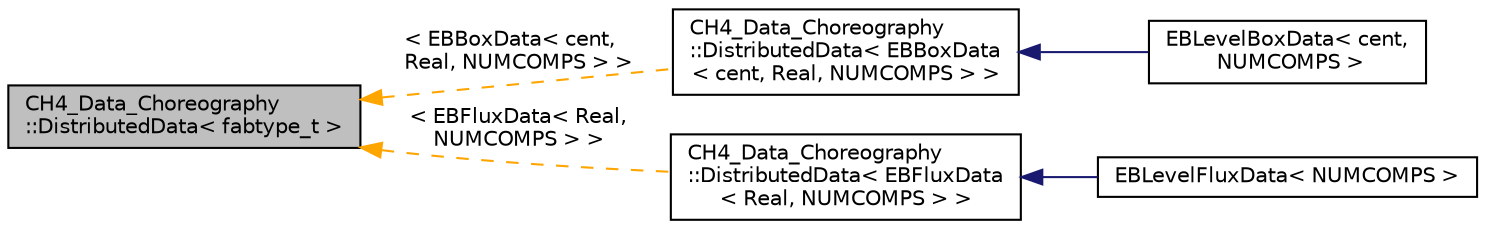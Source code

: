 digraph "CH4_Data_Choreography::DistributedData&lt; fabtype_t &gt;"
{
  edge [fontname="Helvetica",fontsize="10",labelfontname="Helvetica",labelfontsize="10"];
  node [fontname="Helvetica",fontsize="10",shape=record];
  rankdir="LR";
  Node0 [label="CH4_Data_Choreography\l::DistributedData\< fabtype_t \>",height=0.2,width=0.4,color="black", fillcolor="grey75", style="filled", fontcolor="black"];
  Node0 -> Node1 [dir="back",color="orange",fontsize="10",style="dashed",label=" \< EBBoxData\< cent,\l Real, NUMCOMPS \> \>" ,fontname="Helvetica"];
  Node1 [label="CH4_Data_Choreography\l::DistributedData\< EBBoxData\l\< cent, Real, NUMCOMPS \> \>",height=0.2,width=0.4,color="black", fillcolor="white", style="filled",URL="$classCH4__Data__Choreography_1_1DistributedData.html"];
  Node1 -> Node2 [dir="back",color="midnightblue",fontsize="10",style="solid",fontname="Helvetica"];
  Node2 [label="EBLevelBoxData\< cent,\l NUMCOMPS \>",height=0.2,width=0.4,color="black", fillcolor="white", style="filled",URL="$classEBLevelBoxData.html"];
  Node0 -> Node3 [dir="back",color="orange",fontsize="10",style="dashed",label=" \< EBFluxData\< Real,\l NUMCOMPS \> \>" ,fontname="Helvetica"];
  Node3 [label="CH4_Data_Choreography\l::DistributedData\< EBFluxData\l\< Real, NUMCOMPS \> \>",height=0.2,width=0.4,color="black", fillcolor="white", style="filled",URL="$classCH4__Data__Choreography_1_1DistributedData.html"];
  Node3 -> Node4 [dir="back",color="midnightblue",fontsize="10",style="solid",fontname="Helvetica"];
  Node4 [label="EBLevelFluxData\< NUMCOMPS \>",height=0.2,width=0.4,color="black", fillcolor="white", style="filled",URL="$classEBLevelFluxData.html"];
}
